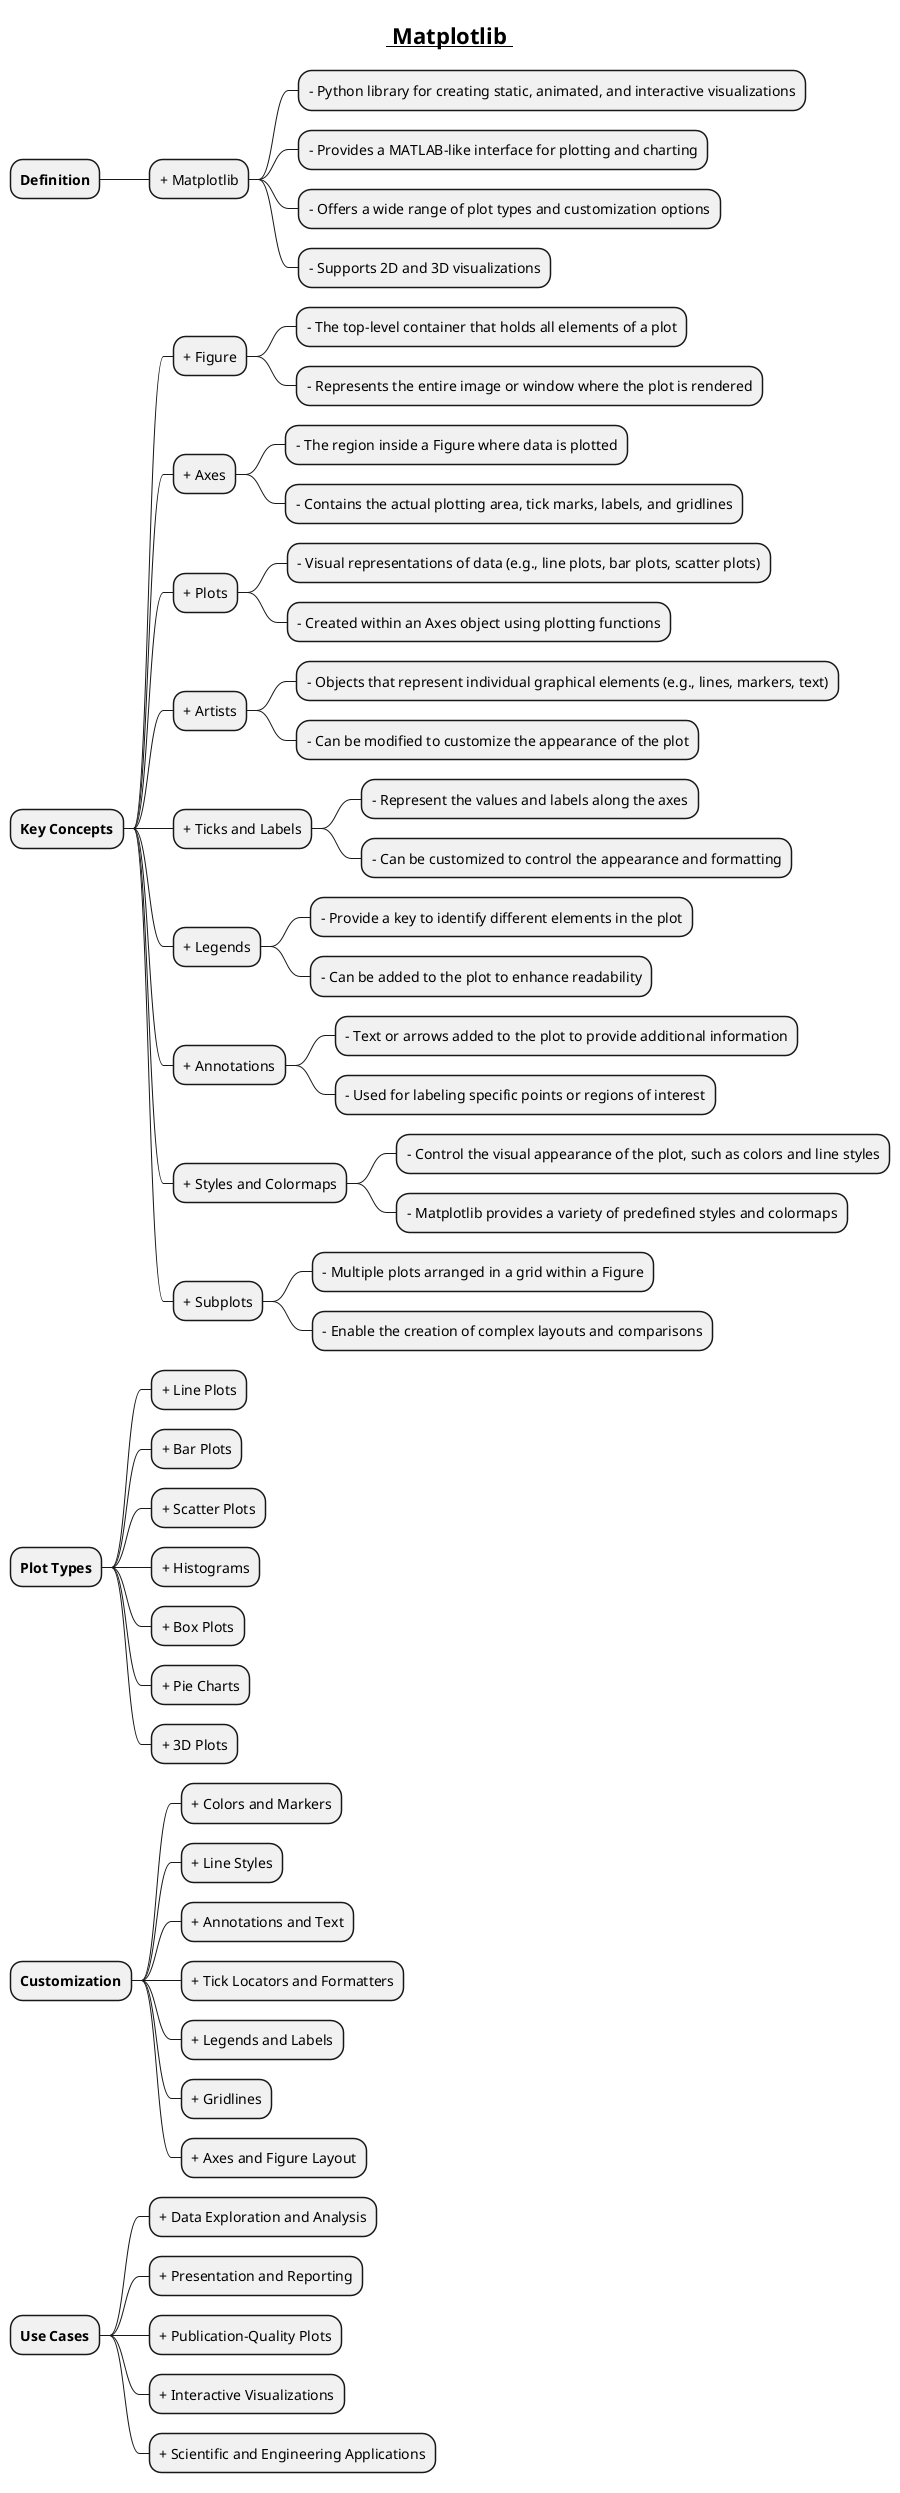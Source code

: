 @startmindmap

title =__ Matplotlib __

* **Definition**
** + Matplotlib
*** - Python library for creating static, animated, and interactive visualizations
*** - Provides a MATLAB-like interface for plotting and charting
*** - Offers a wide range of plot types and customization options
*** - Supports 2D and 3D visualizations

* **Key Concepts**
** + Figure
*** - The top-level container that holds all elements of a plot
*** - Represents the entire image or window where the plot is rendered
** + Axes
*** - The region inside a Figure where data is plotted
*** - Contains the actual plotting area, tick marks, labels, and gridlines
** + Plots
*** - Visual representations of data (e.g., line plots, bar plots, scatter plots)
*** - Created within an Axes object using plotting functions
** + Artists
*** - Objects that represent individual graphical elements (e.g., lines, markers, text)
*** - Can be modified to customize the appearance of the plot
** + Ticks and Labels
*** - Represent the values and labels along the axes
*** - Can be customized to control the appearance and formatting
** + Legends
*** - Provide a key to identify different elements in the plot
*** - Can be added to the plot to enhance readability
** + Annotations
*** - Text or arrows added to the plot to provide additional information
*** - Used for labeling specific points or regions of interest
** + Styles and Colormaps
*** - Control the visual appearance of the plot, such as colors and line styles
*** - Matplotlib provides a variety of predefined styles and colormaps
** + Subplots
*** - Multiple plots arranged in a grid within a Figure
*** - Enable the creation of complex layouts and comparisons

* **Plot Types**
** + Line Plots
** + Bar Plots
** + Scatter Plots
** + Histograms
** + Box Plots
** + Pie Charts
** + 3D Plots

* **Customization**
** + Colors and Markers
** + Line Styles
** + Annotations and Text
** + Tick Locators and Formatters
** + Legends and Labels
** + Gridlines
** + Axes and Figure Layout

* **Use Cases**
** + Data Exploration and Analysis
** + Presentation and Reporting
** + Publication-Quality Plots
** + Interactive Visualizations
** + Scientific and Engineering Applications

@endmindmap
